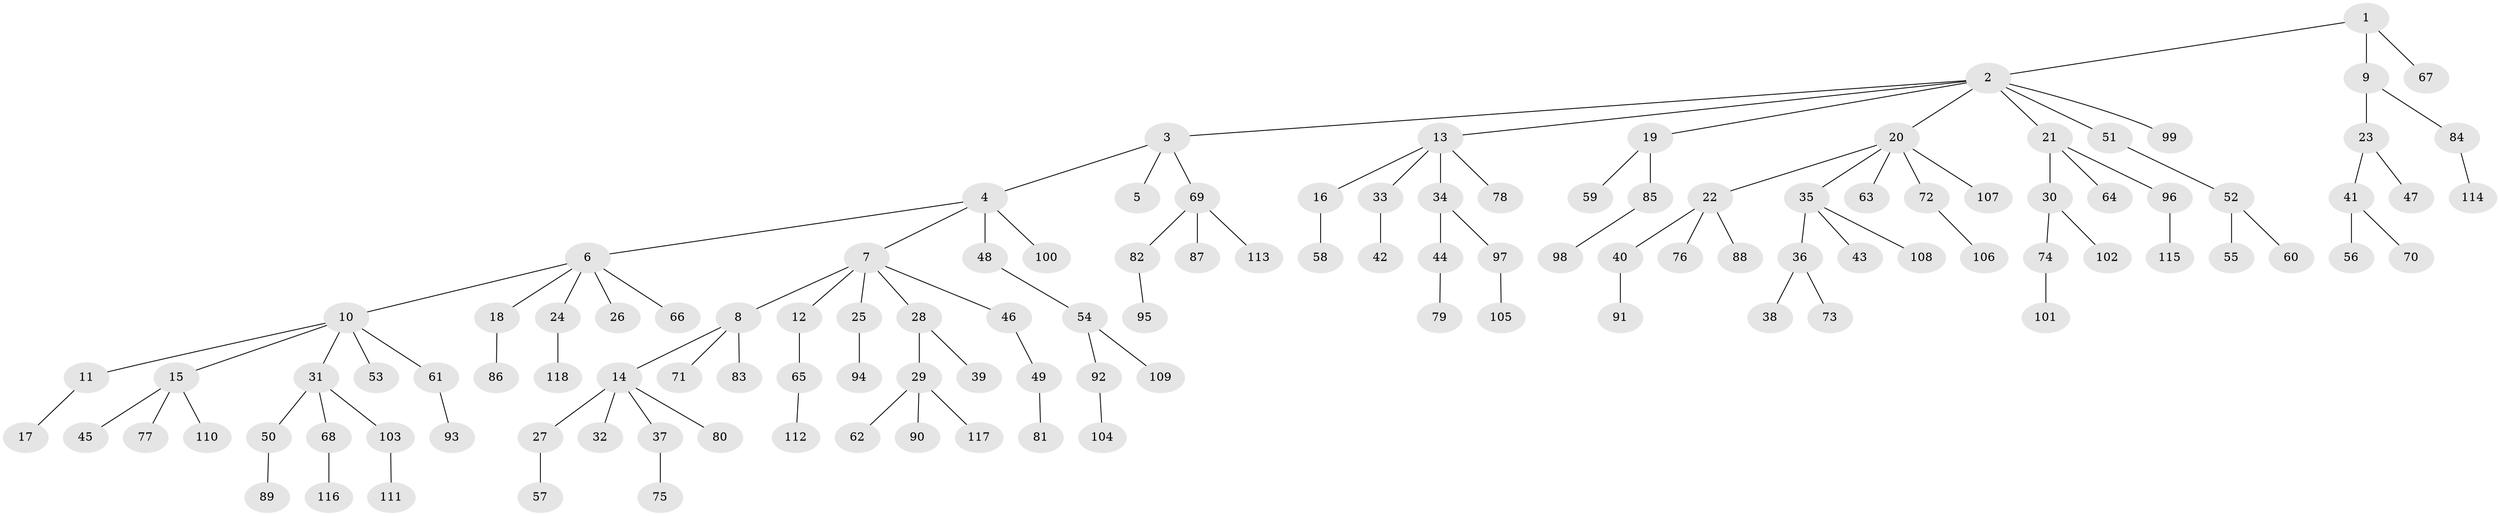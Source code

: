 // Generated by graph-tools (version 1.1) at 2025/36/03/09/25 02:36:58]
// undirected, 118 vertices, 117 edges
graph export_dot {
graph [start="1"]
  node [color=gray90,style=filled];
  1;
  2;
  3;
  4;
  5;
  6;
  7;
  8;
  9;
  10;
  11;
  12;
  13;
  14;
  15;
  16;
  17;
  18;
  19;
  20;
  21;
  22;
  23;
  24;
  25;
  26;
  27;
  28;
  29;
  30;
  31;
  32;
  33;
  34;
  35;
  36;
  37;
  38;
  39;
  40;
  41;
  42;
  43;
  44;
  45;
  46;
  47;
  48;
  49;
  50;
  51;
  52;
  53;
  54;
  55;
  56;
  57;
  58;
  59;
  60;
  61;
  62;
  63;
  64;
  65;
  66;
  67;
  68;
  69;
  70;
  71;
  72;
  73;
  74;
  75;
  76;
  77;
  78;
  79;
  80;
  81;
  82;
  83;
  84;
  85;
  86;
  87;
  88;
  89;
  90;
  91;
  92;
  93;
  94;
  95;
  96;
  97;
  98;
  99;
  100;
  101;
  102;
  103;
  104;
  105;
  106;
  107;
  108;
  109;
  110;
  111;
  112;
  113;
  114;
  115;
  116;
  117;
  118;
  1 -- 2;
  1 -- 9;
  1 -- 67;
  2 -- 3;
  2 -- 13;
  2 -- 19;
  2 -- 20;
  2 -- 21;
  2 -- 51;
  2 -- 99;
  3 -- 4;
  3 -- 5;
  3 -- 69;
  4 -- 6;
  4 -- 7;
  4 -- 48;
  4 -- 100;
  6 -- 10;
  6 -- 18;
  6 -- 24;
  6 -- 26;
  6 -- 66;
  7 -- 8;
  7 -- 12;
  7 -- 25;
  7 -- 28;
  7 -- 46;
  8 -- 14;
  8 -- 71;
  8 -- 83;
  9 -- 23;
  9 -- 84;
  10 -- 11;
  10 -- 15;
  10 -- 31;
  10 -- 53;
  10 -- 61;
  11 -- 17;
  12 -- 65;
  13 -- 16;
  13 -- 33;
  13 -- 34;
  13 -- 78;
  14 -- 27;
  14 -- 32;
  14 -- 37;
  14 -- 80;
  15 -- 45;
  15 -- 77;
  15 -- 110;
  16 -- 58;
  18 -- 86;
  19 -- 59;
  19 -- 85;
  20 -- 22;
  20 -- 35;
  20 -- 63;
  20 -- 72;
  20 -- 107;
  21 -- 30;
  21 -- 64;
  21 -- 96;
  22 -- 40;
  22 -- 76;
  22 -- 88;
  23 -- 41;
  23 -- 47;
  24 -- 118;
  25 -- 94;
  27 -- 57;
  28 -- 29;
  28 -- 39;
  29 -- 62;
  29 -- 90;
  29 -- 117;
  30 -- 74;
  30 -- 102;
  31 -- 50;
  31 -- 68;
  31 -- 103;
  33 -- 42;
  34 -- 44;
  34 -- 97;
  35 -- 36;
  35 -- 43;
  35 -- 108;
  36 -- 38;
  36 -- 73;
  37 -- 75;
  40 -- 91;
  41 -- 56;
  41 -- 70;
  44 -- 79;
  46 -- 49;
  48 -- 54;
  49 -- 81;
  50 -- 89;
  51 -- 52;
  52 -- 55;
  52 -- 60;
  54 -- 92;
  54 -- 109;
  61 -- 93;
  65 -- 112;
  68 -- 116;
  69 -- 82;
  69 -- 87;
  69 -- 113;
  72 -- 106;
  74 -- 101;
  82 -- 95;
  84 -- 114;
  85 -- 98;
  92 -- 104;
  96 -- 115;
  97 -- 105;
  103 -- 111;
}
